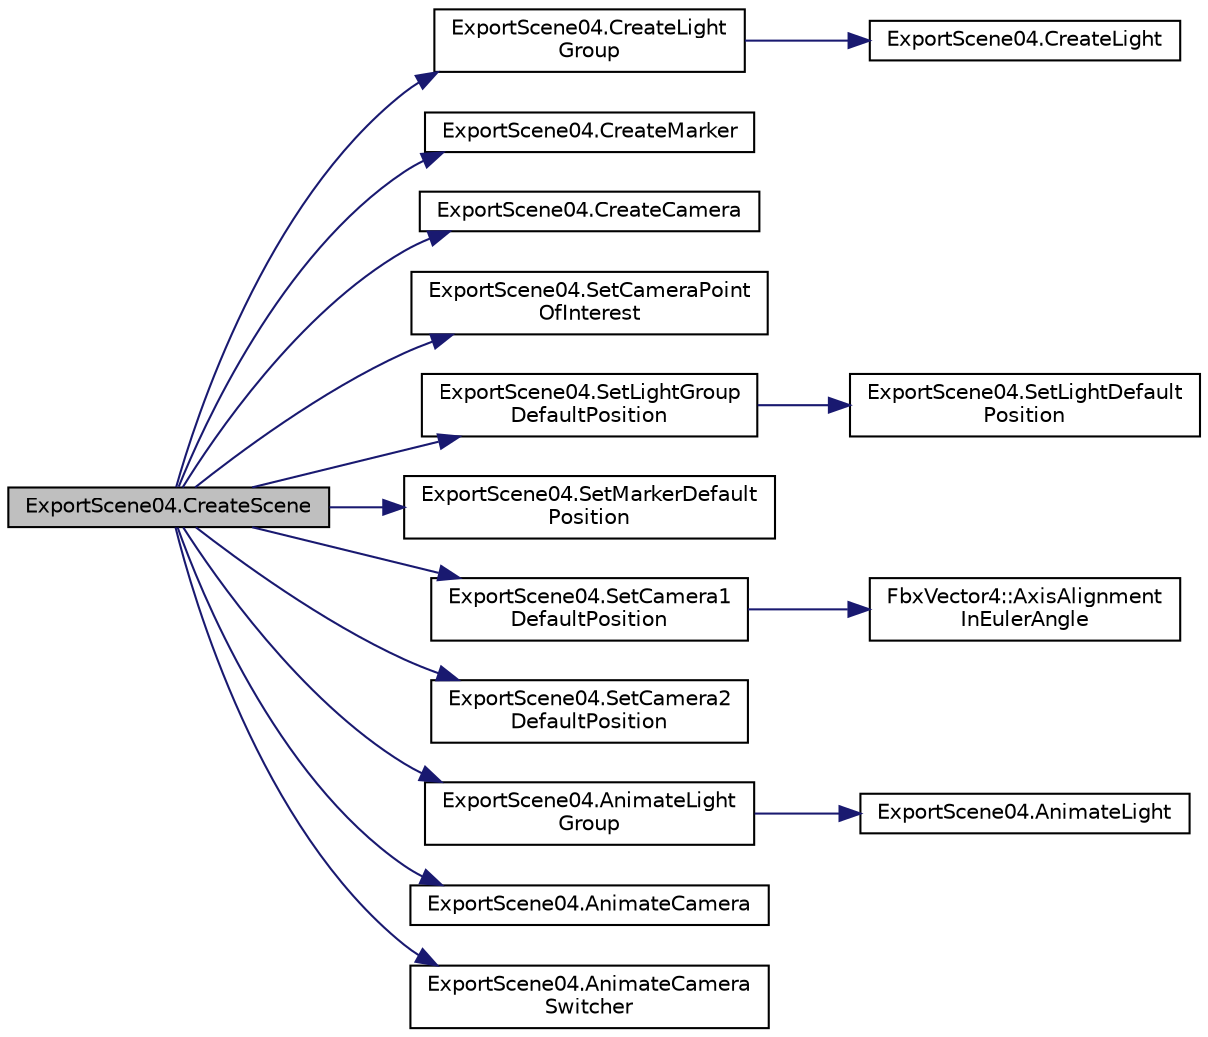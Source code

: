 digraph "ExportScene04.CreateScene"
{
  edge [fontname="Helvetica",fontsize="10",labelfontname="Helvetica",labelfontsize="10"];
  node [fontname="Helvetica",fontsize="10",shape=record];
  rankdir="LR";
  Node28 [label="ExportScene04.CreateScene",height=0.2,width=0.4,color="black", fillcolor="grey75", style="filled", fontcolor="black"];
  Node28 -> Node29 [color="midnightblue",fontsize="10",style="solid",fontname="Helvetica"];
  Node29 [label="ExportScene04.CreateLight\lGroup",height=0.2,width=0.4,color="black", fillcolor="white", style="filled",URL="$namespace_export_scene04.html#a962a3371b858479959c4953219f251d2"];
  Node29 -> Node30 [color="midnightblue",fontsize="10",style="solid",fontname="Helvetica"];
  Node30 [label="ExportScene04.CreateLight",height=0.2,width=0.4,color="black", fillcolor="white", style="filled",URL="$namespace_export_scene04.html#ac5e54114e9e956163719747d8cce4328"];
  Node28 -> Node31 [color="midnightblue",fontsize="10",style="solid",fontname="Helvetica"];
  Node31 [label="ExportScene04.CreateMarker",height=0.2,width=0.4,color="black", fillcolor="white", style="filled",URL="$namespace_export_scene04.html#aac278291c861e4102bf274d489f8ba72"];
  Node28 -> Node32 [color="midnightblue",fontsize="10",style="solid",fontname="Helvetica"];
  Node32 [label="ExportScene04.CreateCamera",height=0.2,width=0.4,color="black", fillcolor="white", style="filled",URL="$namespace_export_scene04.html#ad5c23035cb609de3546d7870bd3473a1"];
  Node28 -> Node33 [color="midnightblue",fontsize="10",style="solid",fontname="Helvetica"];
  Node33 [label="ExportScene04.SetCameraPoint\lOfInterest",height=0.2,width=0.4,color="black", fillcolor="white", style="filled",URL="$namespace_export_scene04.html#aa262d5875395ca9b58d9cdcef46d173f"];
  Node28 -> Node34 [color="midnightblue",fontsize="10",style="solid",fontname="Helvetica"];
  Node34 [label="ExportScene04.SetLightGroup\lDefaultPosition",height=0.2,width=0.4,color="black", fillcolor="white", style="filled",URL="$namespace_export_scene04.html#a743605c74923f1ffaf16c6d6eb51eda9"];
  Node34 -> Node35 [color="midnightblue",fontsize="10",style="solid",fontname="Helvetica"];
  Node35 [label="ExportScene04.SetLightDefault\lPosition",height=0.2,width=0.4,color="black", fillcolor="white", style="filled",URL="$namespace_export_scene04.html#ad5ffe0c0455e29d7d54020a63ff03b7a"];
  Node28 -> Node36 [color="midnightblue",fontsize="10",style="solid",fontname="Helvetica"];
  Node36 [label="ExportScene04.SetMarkerDefault\lPosition",height=0.2,width=0.4,color="black", fillcolor="white", style="filled",URL="$namespace_export_scene04.html#a6633021b405d1c03aa792da67e193880"];
  Node28 -> Node37 [color="midnightblue",fontsize="10",style="solid",fontname="Helvetica"];
  Node37 [label="ExportScene04.SetCamera1\lDefaultPosition",height=0.2,width=0.4,color="black", fillcolor="white", style="filled",URL="$namespace_export_scene04.html#aa5d7fbeb3fa506badf67a49806215323"];
  Node37 -> Node38 [color="midnightblue",fontsize="10",style="solid",fontname="Helvetica"];
  Node38 [label="FbxVector4::AxisAlignment\lInEulerAngle",height=0.2,width=0.4,color="black", fillcolor="white", style="filled",URL="$class_fbx_vector4.html#a4c3afde83799eb1ebd515d16d53ffd63"];
  Node28 -> Node39 [color="midnightblue",fontsize="10",style="solid",fontname="Helvetica"];
  Node39 [label="ExportScene04.SetCamera2\lDefaultPosition",height=0.2,width=0.4,color="black", fillcolor="white", style="filled",URL="$namespace_export_scene04.html#a40cdcb6aac5872c0498639ab9165809c"];
  Node28 -> Node40 [color="midnightblue",fontsize="10",style="solid",fontname="Helvetica"];
  Node40 [label="ExportScene04.AnimateLight\lGroup",height=0.2,width=0.4,color="black", fillcolor="white", style="filled",URL="$namespace_export_scene04.html#ac899932cc8680a48e3556538129d8e1d"];
  Node40 -> Node41 [color="midnightblue",fontsize="10",style="solid",fontname="Helvetica"];
  Node41 [label="ExportScene04.AnimateLight",height=0.2,width=0.4,color="black", fillcolor="white", style="filled",URL="$namespace_export_scene04.html#a1abb47a8f7578c8bfee5c85daeda8a1e"];
  Node28 -> Node42 [color="midnightblue",fontsize="10",style="solid",fontname="Helvetica"];
  Node42 [label="ExportScene04.AnimateCamera",height=0.2,width=0.4,color="black", fillcolor="white", style="filled",URL="$namespace_export_scene04.html#adccc00cb5bccb0f8f519f6089c62cd42"];
  Node28 -> Node43 [color="midnightblue",fontsize="10",style="solid",fontname="Helvetica"];
  Node43 [label="ExportScene04.AnimateCamera\lSwitcher",height=0.2,width=0.4,color="black", fillcolor="white", style="filled",URL="$namespace_export_scene04.html#a4813e9ae82c7f9deeb75f0234e0c2112"];
}
